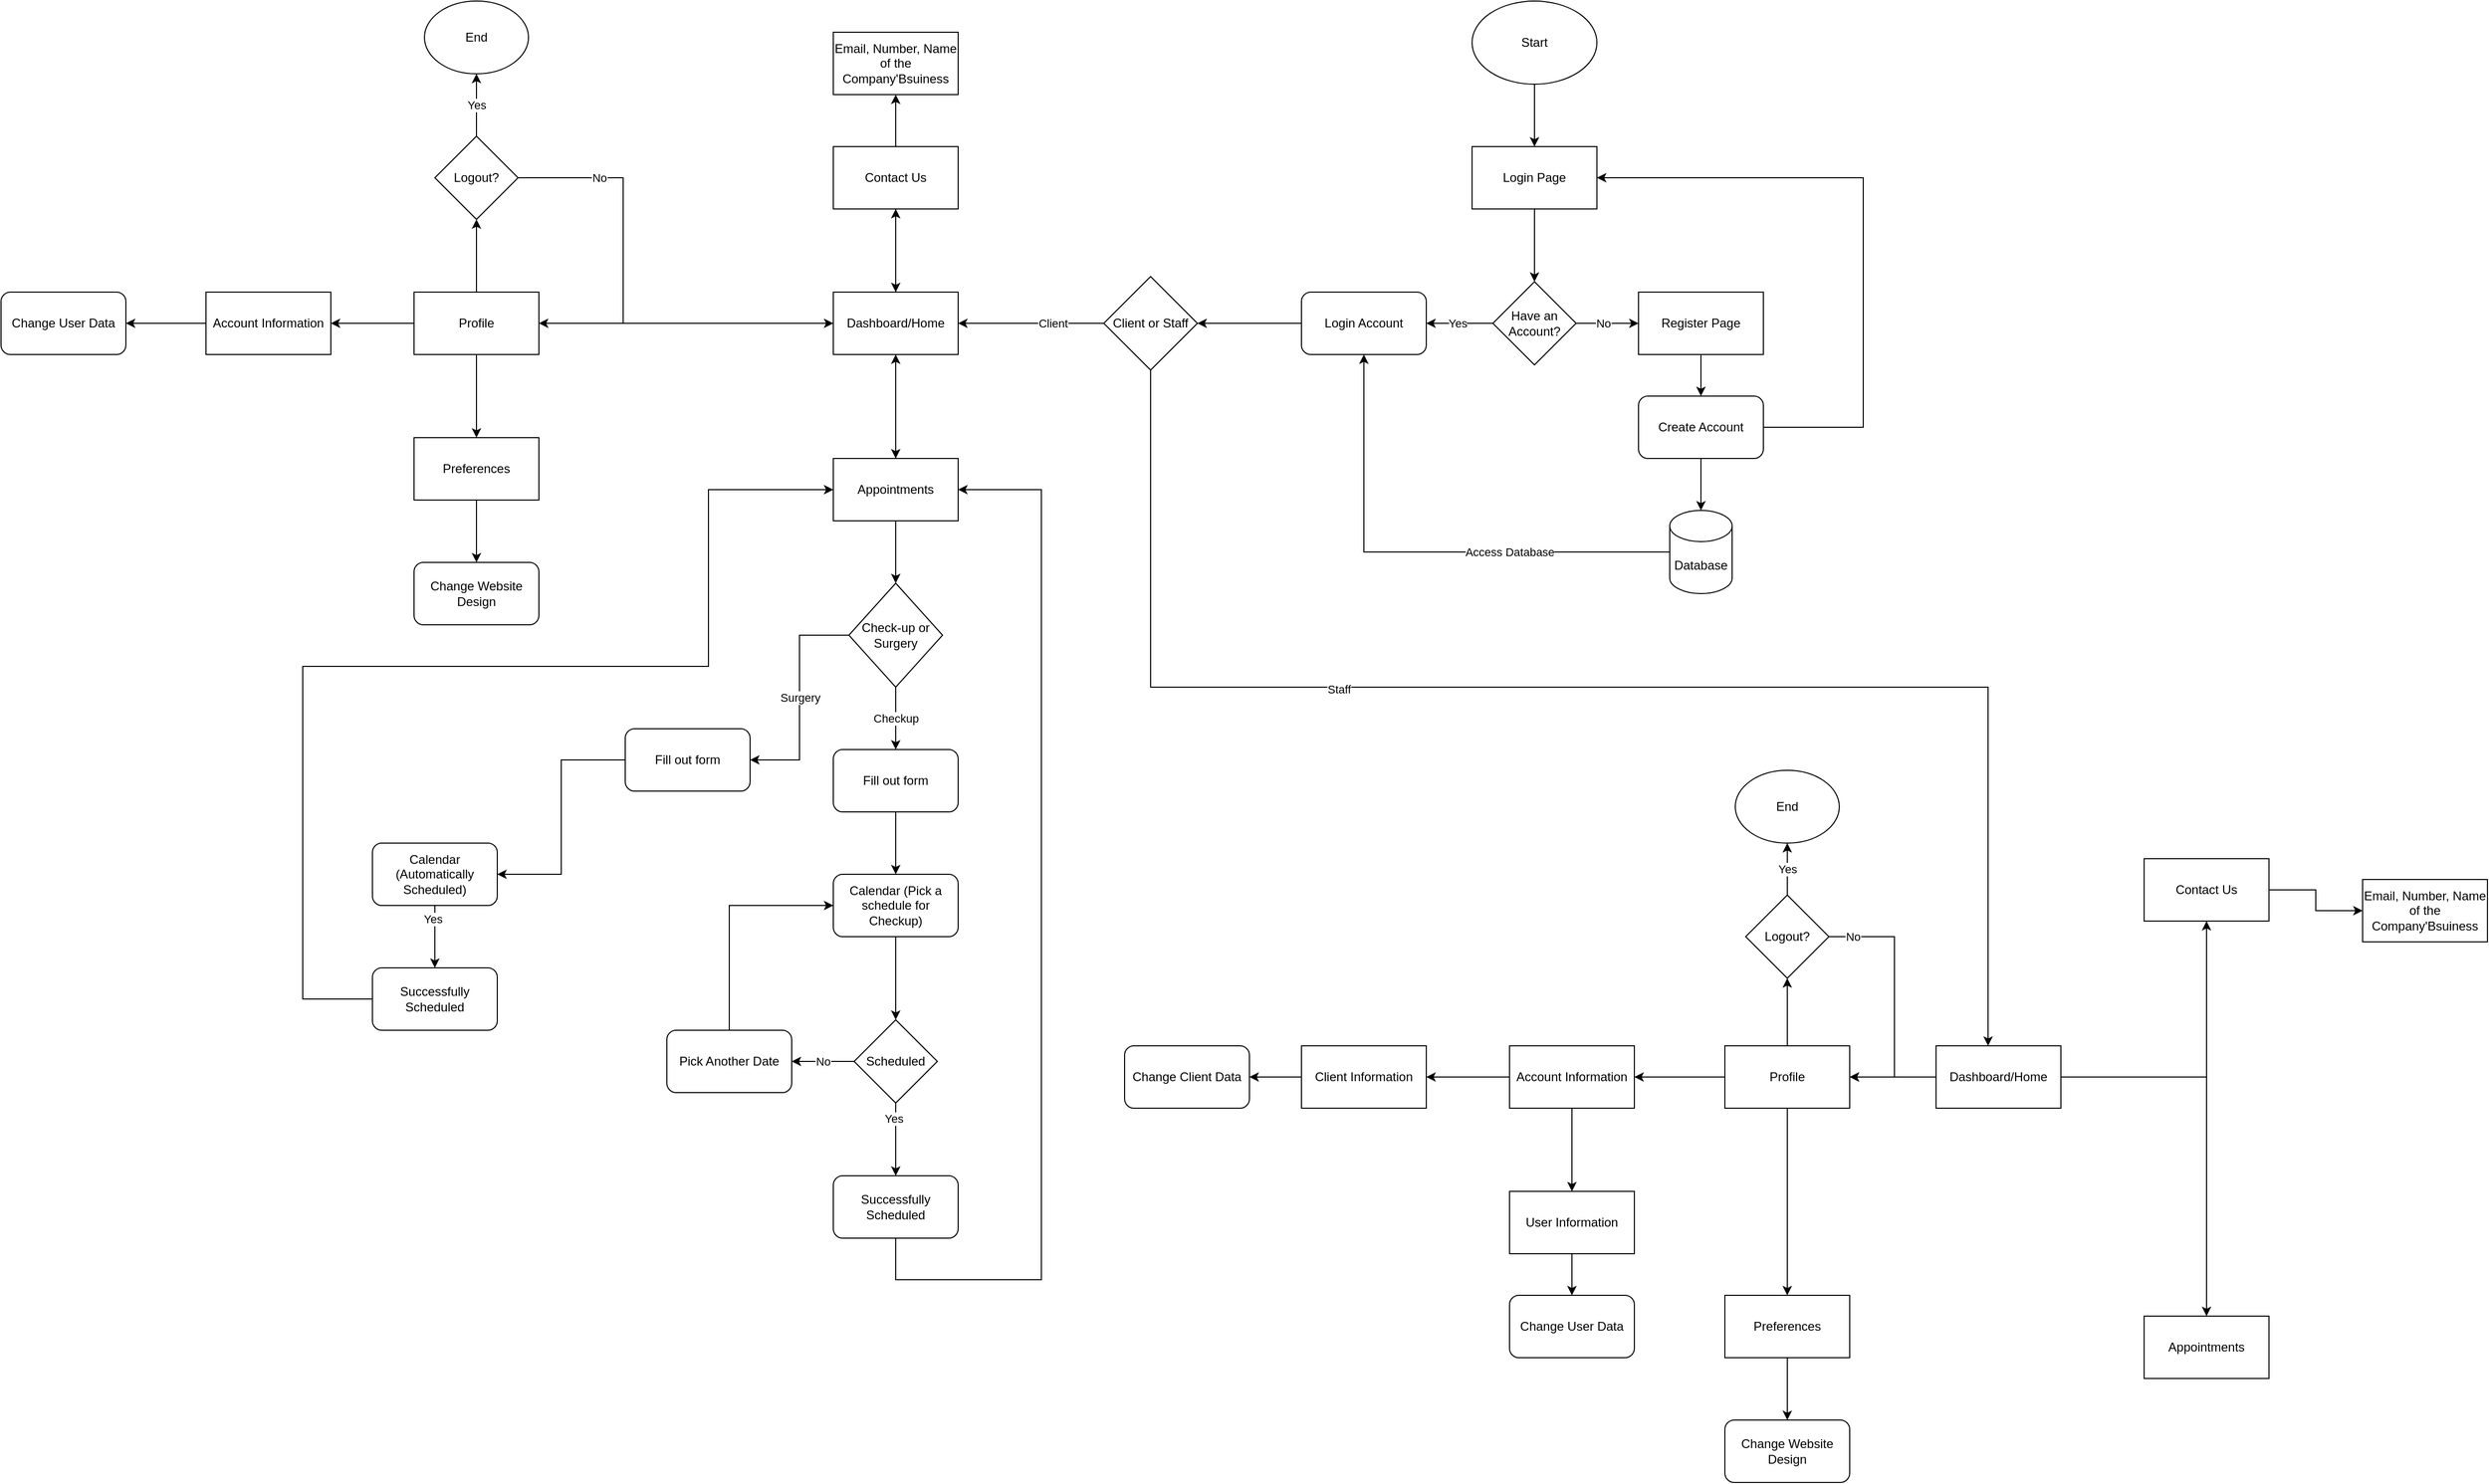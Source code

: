 <mxfile version="25.0.3">
  <diagram id="C5RBs43oDa-KdzZeNtuy" name="Page-1">
    <mxGraphModel dx="5219" dy="1888" grid="1" gridSize="10" guides="1" tooltips="1" connect="1" arrows="1" fold="1" page="1" pageScale="1" pageWidth="827" pageHeight="1169" math="0" shadow="0">
      <root>
        <mxCell id="WIyWlLk6GJQsqaUBKTNV-0" />
        <mxCell id="WIyWlLk6GJQsqaUBKTNV-1" parent="WIyWlLk6GJQsqaUBKTNV-0" />
        <mxCell id="vCW_MwngGzxrIVZmUVN0-2" value="" style="edgeStyle=orthogonalEdgeStyle;rounded=0;orthogonalLoop=1;jettySize=auto;html=1;" edge="1" parent="WIyWlLk6GJQsqaUBKTNV-1" source="vCW_MwngGzxrIVZmUVN0-0" target="vCW_MwngGzxrIVZmUVN0-1">
          <mxGeometry relative="1" as="geometry" />
        </mxCell>
        <mxCell id="vCW_MwngGzxrIVZmUVN0-0" value="Start" style="ellipse;whiteSpace=wrap;html=1;" vertex="1" parent="WIyWlLk6GJQsqaUBKTNV-1">
          <mxGeometry x="354" y="30" width="120" height="80" as="geometry" />
        </mxCell>
        <mxCell id="vCW_MwngGzxrIVZmUVN0-4" value="" style="edgeStyle=orthogonalEdgeStyle;rounded=0;orthogonalLoop=1;jettySize=auto;html=1;" edge="1" parent="WIyWlLk6GJQsqaUBKTNV-1" source="vCW_MwngGzxrIVZmUVN0-1" target="vCW_MwngGzxrIVZmUVN0-3">
          <mxGeometry relative="1" as="geometry" />
        </mxCell>
        <mxCell id="vCW_MwngGzxrIVZmUVN0-1" value="Login Page" style="rounded=0;whiteSpace=wrap;html=1;" vertex="1" parent="WIyWlLk6GJQsqaUBKTNV-1">
          <mxGeometry x="354" y="170" width="120" height="60" as="geometry" />
        </mxCell>
        <mxCell id="vCW_MwngGzxrIVZmUVN0-6" value="Yes" style="edgeStyle=orthogonalEdgeStyle;rounded=0;orthogonalLoop=1;jettySize=auto;html=1;entryX=1;entryY=0.5;entryDx=0;entryDy=0;" edge="1" parent="WIyWlLk6GJQsqaUBKTNV-1" source="vCW_MwngGzxrIVZmUVN0-3" target="vCW_MwngGzxrIVZmUVN0-7">
          <mxGeometry x="0.062" relative="1" as="geometry">
            <mxPoint x="314" y="340" as="targetPoint" />
            <mxPoint as="offset" />
          </mxGeometry>
        </mxCell>
        <mxCell id="vCW_MwngGzxrIVZmUVN0-9" value="No" style="edgeStyle=orthogonalEdgeStyle;rounded=0;orthogonalLoop=1;jettySize=auto;html=1;" edge="1" parent="WIyWlLk6GJQsqaUBKTNV-1" source="vCW_MwngGzxrIVZmUVN0-3" target="vCW_MwngGzxrIVZmUVN0-8">
          <mxGeometry x="-0.133" relative="1" as="geometry">
            <mxPoint as="offset" />
          </mxGeometry>
        </mxCell>
        <mxCell id="vCW_MwngGzxrIVZmUVN0-3" value="Have an Account?" style="rhombus;whiteSpace=wrap;html=1;" vertex="1" parent="WIyWlLk6GJQsqaUBKTNV-1">
          <mxGeometry x="374" y="300" width="80" height="80" as="geometry" />
        </mxCell>
        <mxCell id="vCW_MwngGzxrIVZmUVN0-51" value="" style="edgeStyle=orthogonalEdgeStyle;rounded=0;orthogonalLoop=1;jettySize=auto;html=1;" edge="1" parent="WIyWlLk6GJQsqaUBKTNV-1" source="vCW_MwngGzxrIVZmUVN0-7">
          <mxGeometry relative="1" as="geometry">
            <mxPoint x="90" y="340" as="targetPoint" />
          </mxGeometry>
        </mxCell>
        <mxCell id="vCW_MwngGzxrIVZmUVN0-7" value="Login Account" style="rounded=1;whiteSpace=wrap;html=1;" vertex="1" parent="WIyWlLk6GJQsqaUBKTNV-1">
          <mxGeometry x="190" y="310" width="120" height="60" as="geometry" />
        </mxCell>
        <mxCell id="vCW_MwngGzxrIVZmUVN0-11" value="" style="edgeStyle=orthogonalEdgeStyle;rounded=0;orthogonalLoop=1;jettySize=auto;html=1;" edge="1" parent="WIyWlLk6GJQsqaUBKTNV-1" source="vCW_MwngGzxrIVZmUVN0-8" target="vCW_MwngGzxrIVZmUVN0-10">
          <mxGeometry relative="1" as="geometry" />
        </mxCell>
        <mxCell id="vCW_MwngGzxrIVZmUVN0-8" value="Register Page" style="whiteSpace=wrap;html=1;" vertex="1" parent="WIyWlLk6GJQsqaUBKTNV-1">
          <mxGeometry x="514" y="310" width="120" height="60" as="geometry" />
        </mxCell>
        <mxCell id="vCW_MwngGzxrIVZmUVN0-13" value="" style="edgeStyle=orthogonalEdgeStyle;rounded=0;orthogonalLoop=1;jettySize=auto;html=1;" edge="1" parent="WIyWlLk6GJQsqaUBKTNV-1" source="vCW_MwngGzxrIVZmUVN0-10" target="vCW_MwngGzxrIVZmUVN0-12">
          <mxGeometry relative="1" as="geometry" />
        </mxCell>
        <mxCell id="vCW_MwngGzxrIVZmUVN0-16" style="edgeStyle=orthogonalEdgeStyle;rounded=0;orthogonalLoop=1;jettySize=auto;html=1;entryX=1;entryY=0.5;entryDx=0;entryDy=0;" edge="1" parent="WIyWlLk6GJQsqaUBKTNV-1" source="vCW_MwngGzxrIVZmUVN0-10" target="vCW_MwngGzxrIVZmUVN0-1">
          <mxGeometry relative="1" as="geometry">
            <Array as="points">
              <mxPoint x="730" y="440" />
              <mxPoint x="730" y="200" />
            </Array>
          </mxGeometry>
        </mxCell>
        <mxCell id="vCW_MwngGzxrIVZmUVN0-10" value="Create Account" style="rounded=1;whiteSpace=wrap;html=1;" vertex="1" parent="WIyWlLk6GJQsqaUBKTNV-1">
          <mxGeometry x="514" y="410" width="120" height="60" as="geometry" />
        </mxCell>
        <mxCell id="vCW_MwngGzxrIVZmUVN0-18" value="Access Database" style="edgeStyle=orthogonalEdgeStyle;rounded=0;orthogonalLoop=1;jettySize=auto;html=1;entryX=0.5;entryY=1;entryDx=0;entryDy=0;" edge="1" parent="WIyWlLk6GJQsqaUBKTNV-1" source="vCW_MwngGzxrIVZmUVN0-12" target="vCW_MwngGzxrIVZmUVN0-7">
          <mxGeometry x="-0.364" relative="1" as="geometry">
            <mxPoint as="offset" />
          </mxGeometry>
        </mxCell>
        <mxCell id="vCW_MwngGzxrIVZmUVN0-12" value="Database" style="shape=cylinder3;whiteSpace=wrap;html=1;boundedLbl=1;backgroundOutline=1;size=15;" vertex="1" parent="WIyWlLk6GJQsqaUBKTNV-1">
          <mxGeometry x="544" y="520" width="60" height="80" as="geometry" />
        </mxCell>
        <mxCell id="vCW_MwngGzxrIVZmUVN0-26" value="" style="edgeStyle=orthogonalEdgeStyle;rounded=0;orthogonalLoop=1;jettySize=auto;html=1;" edge="1" parent="WIyWlLk6GJQsqaUBKTNV-1" source="vCW_MwngGzxrIVZmUVN0-22" target="vCW_MwngGzxrIVZmUVN0-25">
          <mxGeometry relative="1" as="geometry" />
        </mxCell>
        <mxCell id="vCW_MwngGzxrIVZmUVN0-28" value="" style="edgeStyle=orthogonalEdgeStyle;rounded=0;orthogonalLoop=1;jettySize=auto;html=1;" edge="1" parent="WIyWlLk6GJQsqaUBKTNV-1" source="vCW_MwngGzxrIVZmUVN0-22" target="vCW_MwngGzxrIVZmUVN0-27">
          <mxGeometry relative="1" as="geometry" />
        </mxCell>
        <mxCell id="vCW_MwngGzxrIVZmUVN0-30" value="" style="edgeStyle=orthogonalEdgeStyle;rounded=0;orthogonalLoop=1;jettySize=auto;html=1;" edge="1" parent="WIyWlLk6GJQsqaUBKTNV-1" source="vCW_MwngGzxrIVZmUVN0-22" target="vCW_MwngGzxrIVZmUVN0-29">
          <mxGeometry relative="1" as="geometry">
            <Array as="points">
              <mxPoint x="-200" y="310" />
              <mxPoint x="-200" y="310" />
            </Array>
          </mxGeometry>
        </mxCell>
        <mxCell id="vCW_MwngGzxrIVZmUVN0-22" value="Dashboard/Home" style="rounded=0;whiteSpace=wrap;html=1;" vertex="1" parent="WIyWlLk6GJQsqaUBKTNV-1">
          <mxGeometry x="-260" y="310" width="120" height="60" as="geometry" />
        </mxCell>
        <mxCell id="vCW_MwngGzxrIVZmUVN0-34" value="" style="edgeStyle=orthogonalEdgeStyle;rounded=0;orthogonalLoop=1;jettySize=auto;html=1;" edge="1" parent="WIyWlLk6GJQsqaUBKTNV-1" source="vCW_MwngGzxrIVZmUVN0-25" target="vCW_MwngGzxrIVZmUVN0-33">
          <mxGeometry relative="1" as="geometry" />
        </mxCell>
        <mxCell id="vCW_MwngGzxrIVZmUVN0-41" value="" style="edgeStyle=orthogonalEdgeStyle;rounded=0;orthogonalLoop=1;jettySize=auto;html=1;" edge="1" parent="WIyWlLk6GJQsqaUBKTNV-1" source="vCW_MwngGzxrIVZmUVN0-25" target="vCW_MwngGzxrIVZmUVN0-40">
          <mxGeometry relative="1" as="geometry" />
        </mxCell>
        <mxCell id="vCW_MwngGzxrIVZmUVN0-43" value="" style="edgeStyle=orthogonalEdgeStyle;rounded=0;orthogonalLoop=1;jettySize=auto;html=1;" edge="1" parent="WIyWlLk6GJQsqaUBKTNV-1" source="vCW_MwngGzxrIVZmUVN0-25" target="vCW_MwngGzxrIVZmUVN0-42">
          <mxGeometry relative="1" as="geometry" />
        </mxCell>
        <mxCell id="vCW_MwngGzxrIVZmUVN0-25" value="Profile" style="rounded=0;whiteSpace=wrap;html=1;" vertex="1" parent="WIyWlLk6GJQsqaUBKTNV-1">
          <mxGeometry x="-663" y="310" width="120" height="60" as="geometry" />
        </mxCell>
        <mxCell id="vCW_MwngGzxrIVZmUVN0-96" value="" style="edgeStyle=orthogonalEdgeStyle;rounded=0;orthogonalLoop=1;jettySize=auto;html=1;" edge="1" parent="WIyWlLk6GJQsqaUBKTNV-1" source="vCW_MwngGzxrIVZmUVN0-27" target="vCW_MwngGzxrIVZmUVN0-113">
          <mxGeometry relative="1" as="geometry">
            <mxPoint x="-200" y="600" as="targetPoint" />
          </mxGeometry>
        </mxCell>
        <mxCell id="vCW_MwngGzxrIVZmUVN0-110" style="edgeStyle=orthogonalEdgeStyle;rounded=0;orthogonalLoop=1;jettySize=auto;html=1;entryX=0.5;entryY=1;entryDx=0;entryDy=0;" edge="1" parent="WIyWlLk6GJQsqaUBKTNV-1" source="vCW_MwngGzxrIVZmUVN0-27" target="vCW_MwngGzxrIVZmUVN0-22">
          <mxGeometry relative="1" as="geometry" />
        </mxCell>
        <mxCell id="vCW_MwngGzxrIVZmUVN0-27" value="Appointments" style="rounded=0;whiteSpace=wrap;html=1;" vertex="1" parent="WIyWlLk6GJQsqaUBKTNV-1">
          <mxGeometry x="-260" y="470" width="120" height="60" as="geometry" />
        </mxCell>
        <mxCell id="vCW_MwngGzxrIVZmUVN0-49" value="" style="edgeStyle=orthogonalEdgeStyle;rounded=0;orthogonalLoop=1;jettySize=auto;html=1;" edge="1" parent="WIyWlLk6GJQsqaUBKTNV-1" source="vCW_MwngGzxrIVZmUVN0-29" target="vCW_MwngGzxrIVZmUVN0-48">
          <mxGeometry relative="1" as="geometry" />
        </mxCell>
        <mxCell id="vCW_MwngGzxrIVZmUVN0-111" style="edgeStyle=orthogonalEdgeStyle;rounded=0;orthogonalLoop=1;jettySize=auto;html=1;" edge="1" parent="WIyWlLk6GJQsqaUBKTNV-1" source="vCW_MwngGzxrIVZmUVN0-29">
          <mxGeometry relative="1" as="geometry">
            <mxPoint x="-200.0" y="310" as="targetPoint" />
          </mxGeometry>
        </mxCell>
        <mxCell id="vCW_MwngGzxrIVZmUVN0-29" value="Contact Us" style="rounded=0;whiteSpace=wrap;html=1;" vertex="1" parent="WIyWlLk6GJQsqaUBKTNV-1">
          <mxGeometry x="-260" y="170" width="120" height="60" as="geometry" />
        </mxCell>
        <mxCell id="vCW_MwngGzxrIVZmUVN0-36" value="Yes" style="edgeStyle=orthogonalEdgeStyle;rounded=0;orthogonalLoop=1;jettySize=auto;html=1;" edge="1" parent="WIyWlLk6GJQsqaUBKTNV-1" source="vCW_MwngGzxrIVZmUVN0-33" target="vCW_MwngGzxrIVZmUVN0-35">
          <mxGeometry relative="1" as="geometry" />
        </mxCell>
        <mxCell id="vCW_MwngGzxrIVZmUVN0-37" style="edgeStyle=orthogonalEdgeStyle;rounded=0;orthogonalLoop=1;jettySize=auto;html=1;" edge="1" parent="WIyWlLk6GJQsqaUBKTNV-1" source="vCW_MwngGzxrIVZmUVN0-33">
          <mxGeometry relative="1" as="geometry">
            <mxPoint x="-260" y="340" as="targetPoint" />
            <Array as="points">
              <mxPoint x="-462" y="200" />
            </Array>
          </mxGeometry>
        </mxCell>
        <mxCell id="vCW_MwngGzxrIVZmUVN0-38" value="No" style="edgeLabel;html=1;align=center;verticalAlign=middle;resizable=0;points=[];" vertex="1" connectable="0" parent="vCW_MwngGzxrIVZmUVN0-37">
          <mxGeometry x="-0.651" y="-1" relative="1" as="geometry">
            <mxPoint y="-1" as="offset" />
          </mxGeometry>
        </mxCell>
        <mxCell id="vCW_MwngGzxrIVZmUVN0-33" value="Logout?" style="rhombus;whiteSpace=wrap;html=1;rounded=0;" vertex="1" parent="WIyWlLk6GJQsqaUBKTNV-1">
          <mxGeometry x="-643" y="160" width="80" height="80" as="geometry" />
        </mxCell>
        <mxCell id="vCW_MwngGzxrIVZmUVN0-35" value="End" style="ellipse;whiteSpace=wrap;html=1;" vertex="1" parent="WIyWlLk6GJQsqaUBKTNV-1">
          <mxGeometry x="-653" y="30" width="100" height="70" as="geometry" />
        </mxCell>
        <mxCell id="vCW_MwngGzxrIVZmUVN0-45" value="" style="edgeStyle=orthogonalEdgeStyle;rounded=0;orthogonalLoop=1;jettySize=auto;html=1;" edge="1" parent="WIyWlLk6GJQsqaUBKTNV-1" source="vCW_MwngGzxrIVZmUVN0-40">
          <mxGeometry relative="1" as="geometry">
            <mxPoint x="-940" y="340" as="targetPoint" />
          </mxGeometry>
        </mxCell>
        <mxCell id="vCW_MwngGzxrIVZmUVN0-40" value="Account Information" style="rounded=0;whiteSpace=wrap;html=1;" vertex="1" parent="WIyWlLk6GJQsqaUBKTNV-1">
          <mxGeometry x="-863" y="310" width="120" height="60" as="geometry" />
        </mxCell>
        <mxCell id="vCW_MwngGzxrIVZmUVN0-47" value="" style="edgeStyle=orthogonalEdgeStyle;rounded=0;orthogonalLoop=1;jettySize=auto;html=1;" edge="1" parent="WIyWlLk6GJQsqaUBKTNV-1" source="vCW_MwngGzxrIVZmUVN0-42" target="vCW_MwngGzxrIVZmUVN0-46">
          <mxGeometry relative="1" as="geometry" />
        </mxCell>
        <mxCell id="vCW_MwngGzxrIVZmUVN0-42" value="Preferences" style="rounded=0;whiteSpace=wrap;html=1;" vertex="1" parent="WIyWlLk6GJQsqaUBKTNV-1">
          <mxGeometry x="-663" y="450" width="120" height="60" as="geometry" />
        </mxCell>
        <mxCell id="vCW_MwngGzxrIVZmUVN0-44" value="Change User Data" style="rounded=1;whiteSpace=wrap;html=1;" vertex="1" parent="WIyWlLk6GJQsqaUBKTNV-1">
          <mxGeometry x="-1060" y="310" width="120" height="60" as="geometry" />
        </mxCell>
        <mxCell id="vCW_MwngGzxrIVZmUVN0-46" value="Change Website Design" style="rounded=1;whiteSpace=wrap;html=1;" vertex="1" parent="WIyWlLk6GJQsqaUBKTNV-1">
          <mxGeometry x="-663" y="570" width="120" height="60" as="geometry" />
        </mxCell>
        <mxCell id="vCW_MwngGzxrIVZmUVN0-48" value="Email, Number, Name of the Company&#39;Bsuiness" style="rounded=0;whiteSpace=wrap;html=1;" vertex="1" parent="WIyWlLk6GJQsqaUBKTNV-1">
          <mxGeometry x="-260" y="60" width="120" height="60" as="geometry" />
        </mxCell>
        <mxCell id="vCW_MwngGzxrIVZmUVN0-53" style="edgeStyle=orthogonalEdgeStyle;rounded=0;orthogonalLoop=1;jettySize=auto;html=1;entryX=1;entryY=0.5;entryDx=0;entryDy=0;" edge="1" parent="WIyWlLk6GJQsqaUBKTNV-1" source="vCW_MwngGzxrIVZmUVN0-52" target="vCW_MwngGzxrIVZmUVN0-22">
          <mxGeometry relative="1" as="geometry" />
        </mxCell>
        <mxCell id="vCW_MwngGzxrIVZmUVN0-54" value="Client" style="edgeLabel;html=1;align=center;verticalAlign=middle;resizable=0;points=[];" vertex="1" connectable="0" parent="vCW_MwngGzxrIVZmUVN0-53">
          <mxGeometry x="-0.52" y="1" relative="1" as="geometry">
            <mxPoint x="-16" y="-1" as="offset" />
          </mxGeometry>
        </mxCell>
        <mxCell id="vCW_MwngGzxrIVZmUVN0-79" style="edgeStyle=orthogonalEdgeStyle;rounded=0;orthogonalLoop=1;jettySize=auto;html=1;" edge="1" parent="WIyWlLk6GJQsqaUBKTNV-1" source="vCW_MwngGzxrIVZmUVN0-52" target="vCW_MwngGzxrIVZmUVN0-58">
          <mxGeometry relative="1" as="geometry">
            <Array as="points">
              <mxPoint x="45" y="690" />
              <mxPoint x="850" y="690" />
            </Array>
          </mxGeometry>
        </mxCell>
        <mxCell id="vCW_MwngGzxrIVZmUVN0-80" value="Staff" style="edgeLabel;html=1;align=center;verticalAlign=middle;resizable=0;points=[];" vertex="1" connectable="0" parent="vCW_MwngGzxrIVZmUVN0-79">
          <mxGeometry x="-0.332" y="-2" relative="1" as="geometry">
            <mxPoint as="offset" />
          </mxGeometry>
        </mxCell>
        <mxCell id="vCW_MwngGzxrIVZmUVN0-52" value="Client or Staff" style="rhombus;whiteSpace=wrap;html=1;" vertex="1" parent="WIyWlLk6GJQsqaUBKTNV-1">
          <mxGeometry y="295" width="90" height="90" as="geometry" />
        </mxCell>
        <mxCell id="vCW_MwngGzxrIVZmUVN0-55" value="" style="edgeStyle=orthogonalEdgeStyle;rounded=0;orthogonalLoop=1;jettySize=auto;html=1;" edge="1" parent="WIyWlLk6GJQsqaUBKTNV-1" source="vCW_MwngGzxrIVZmUVN0-58" target="vCW_MwngGzxrIVZmUVN0-62">
          <mxGeometry relative="1" as="geometry" />
        </mxCell>
        <mxCell id="vCW_MwngGzxrIVZmUVN0-56" value="" style="edgeStyle=orthogonalEdgeStyle;rounded=0;orthogonalLoop=1;jettySize=auto;html=1;" edge="1" parent="WIyWlLk6GJQsqaUBKTNV-1" source="vCW_MwngGzxrIVZmUVN0-58" target="vCW_MwngGzxrIVZmUVN0-63">
          <mxGeometry relative="1" as="geometry" />
        </mxCell>
        <mxCell id="vCW_MwngGzxrIVZmUVN0-57" value="" style="edgeStyle=orthogonalEdgeStyle;rounded=0;orthogonalLoop=1;jettySize=auto;html=1;" edge="1" parent="WIyWlLk6GJQsqaUBKTNV-1" source="vCW_MwngGzxrIVZmUVN0-58" target="vCW_MwngGzxrIVZmUVN0-65">
          <mxGeometry relative="1" as="geometry" />
        </mxCell>
        <mxCell id="vCW_MwngGzxrIVZmUVN0-58" value="Dashboard/Home" style="rounded=0;whiteSpace=wrap;html=1;" vertex="1" parent="WIyWlLk6GJQsqaUBKTNV-1">
          <mxGeometry x="800" y="1035" width="120" height="60" as="geometry" />
        </mxCell>
        <mxCell id="vCW_MwngGzxrIVZmUVN0-59" value="" style="edgeStyle=orthogonalEdgeStyle;rounded=0;orthogonalLoop=1;jettySize=auto;html=1;" edge="1" parent="WIyWlLk6GJQsqaUBKTNV-1" source="vCW_MwngGzxrIVZmUVN0-62" target="vCW_MwngGzxrIVZmUVN0-69">
          <mxGeometry relative="1" as="geometry" />
        </mxCell>
        <mxCell id="vCW_MwngGzxrIVZmUVN0-60" value="" style="edgeStyle=orthogonalEdgeStyle;rounded=0;orthogonalLoop=1;jettySize=auto;html=1;" edge="1" parent="WIyWlLk6GJQsqaUBKTNV-1" source="vCW_MwngGzxrIVZmUVN0-62" target="vCW_MwngGzxrIVZmUVN0-72">
          <mxGeometry relative="1" as="geometry" />
        </mxCell>
        <mxCell id="vCW_MwngGzxrIVZmUVN0-61" value="" style="edgeStyle=orthogonalEdgeStyle;rounded=0;orthogonalLoop=1;jettySize=auto;html=1;" edge="1" parent="WIyWlLk6GJQsqaUBKTNV-1" source="vCW_MwngGzxrIVZmUVN0-62" target="vCW_MwngGzxrIVZmUVN0-74">
          <mxGeometry relative="1" as="geometry" />
        </mxCell>
        <mxCell id="vCW_MwngGzxrIVZmUVN0-62" value="Profile" style="rounded=0;whiteSpace=wrap;html=1;" vertex="1" parent="WIyWlLk6GJQsqaUBKTNV-1">
          <mxGeometry x="597" y="1035" width="120" height="60" as="geometry" />
        </mxCell>
        <mxCell id="vCW_MwngGzxrIVZmUVN0-63" value="Appointments" style="rounded=0;whiteSpace=wrap;html=1;" vertex="1" parent="WIyWlLk6GJQsqaUBKTNV-1">
          <mxGeometry x="1000" y="1295" width="120" height="60" as="geometry" />
        </mxCell>
        <mxCell id="vCW_MwngGzxrIVZmUVN0-64" value="" style="edgeStyle=orthogonalEdgeStyle;rounded=0;orthogonalLoop=1;jettySize=auto;html=1;" edge="1" parent="WIyWlLk6GJQsqaUBKTNV-1" source="vCW_MwngGzxrIVZmUVN0-65" target="vCW_MwngGzxrIVZmUVN0-77">
          <mxGeometry relative="1" as="geometry" />
        </mxCell>
        <mxCell id="vCW_MwngGzxrIVZmUVN0-65" value="Contact Us" style="rounded=0;whiteSpace=wrap;html=1;" vertex="1" parent="WIyWlLk6GJQsqaUBKTNV-1">
          <mxGeometry x="1000" y="855" width="120" height="60" as="geometry" />
        </mxCell>
        <mxCell id="vCW_MwngGzxrIVZmUVN0-66" value="Yes" style="edgeStyle=orthogonalEdgeStyle;rounded=0;orthogonalLoop=1;jettySize=auto;html=1;" edge="1" parent="WIyWlLk6GJQsqaUBKTNV-1" source="vCW_MwngGzxrIVZmUVN0-69" target="vCW_MwngGzxrIVZmUVN0-70">
          <mxGeometry relative="1" as="geometry" />
        </mxCell>
        <mxCell id="vCW_MwngGzxrIVZmUVN0-67" style="edgeStyle=orthogonalEdgeStyle;rounded=0;orthogonalLoop=1;jettySize=auto;html=1;entryX=1;entryY=0.5;entryDx=0;entryDy=0;" edge="1" parent="WIyWlLk6GJQsqaUBKTNV-1" source="vCW_MwngGzxrIVZmUVN0-69" target="vCW_MwngGzxrIVZmUVN0-62">
          <mxGeometry relative="1" as="geometry">
            <mxPoint x="750" y="1175" as="targetPoint" />
            <Array as="points">
              <mxPoint x="760" y="930" />
              <mxPoint x="760" y="1065" />
            </Array>
          </mxGeometry>
        </mxCell>
        <mxCell id="vCW_MwngGzxrIVZmUVN0-68" value="No" style="edgeLabel;html=1;align=center;verticalAlign=middle;resizable=0;points=[];" vertex="1" connectable="0" parent="vCW_MwngGzxrIVZmUVN0-67">
          <mxGeometry x="-0.651" y="-1" relative="1" as="geometry">
            <mxPoint x="-19" y="-1" as="offset" />
          </mxGeometry>
        </mxCell>
        <mxCell id="vCW_MwngGzxrIVZmUVN0-69" value="Logout?" style="rhombus;whiteSpace=wrap;html=1;rounded=0;" vertex="1" parent="WIyWlLk6GJQsqaUBKTNV-1">
          <mxGeometry x="617" y="890" width="80" height="80" as="geometry" />
        </mxCell>
        <mxCell id="vCW_MwngGzxrIVZmUVN0-70" value="End" style="ellipse;whiteSpace=wrap;html=1;" vertex="1" parent="WIyWlLk6GJQsqaUBKTNV-1">
          <mxGeometry x="607" y="770" width="100" height="70" as="geometry" />
        </mxCell>
        <mxCell id="vCW_MwngGzxrIVZmUVN0-84" value="" style="edgeStyle=orthogonalEdgeStyle;rounded=0;orthogonalLoop=1;jettySize=auto;html=1;" edge="1" parent="WIyWlLk6GJQsqaUBKTNV-1" source="vCW_MwngGzxrIVZmUVN0-72" target="vCW_MwngGzxrIVZmUVN0-83">
          <mxGeometry relative="1" as="geometry" />
        </mxCell>
        <mxCell id="vCW_MwngGzxrIVZmUVN0-86" value="" style="edgeStyle=orthogonalEdgeStyle;rounded=0;orthogonalLoop=1;jettySize=auto;html=1;" edge="1" parent="WIyWlLk6GJQsqaUBKTNV-1" source="vCW_MwngGzxrIVZmUVN0-72" target="vCW_MwngGzxrIVZmUVN0-85">
          <mxGeometry relative="1" as="geometry" />
        </mxCell>
        <mxCell id="vCW_MwngGzxrIVZmUVN0-72" value="Account Information" style="rounded=0;whiteSpace=wrap;html=1;" vertex="1" parent="WIyWlLk6GJQsqaUBKTNV-1">
          <mxGeometry x="390" y="1035" width="120" height="60" as="geometry" />
        </mxCell>
        <mxCell id="vCW_MwngGzxrIVZmUVN0-73" value="" style="edgeStyle=orthogonalEdgeStyle;rounded=0;orthogonalLoop=1;jettySize=auto;html=1;" edge="1" parent="WIyWlLk6GJQsqaUBKTNV-1" source="vCW_MwngGzxrIVZmUVN0-74" target="vCW_MwngGzxrIVZmUVN0-76">
          <mxGeometry relative="1" as="geometry" />
        </mxCell>
        <mxCell id="vCW_MwngGzxrIVZmUVN0-74" value="Preferences" style="rounded=0;whiteSpace=wrap;html=1;" vertex="1" parent="WIyWlLk6GJQsqaUBKTNV-1">
          <mxGeometry x="597" y="1275" width="120" height="60" as="geometry" />
        </mxCell>
        <mxCell id="vCW_MwngGzxrIVZmUVN0-76" value="Change Website Design" style="rounded=1;whiteSpace=wrap;html=1;" vertex="1" parent="WIyWlLk6GJQsqaUBKTNV-1">
          <mxGeometry x="597" y="1395" width="120" height="60" as="geometry" />
        </mxCell>
        <mxCell id="vCW_MwngGzxrIVZmUVN0-77" value="Email, Number, Name of the Company&#39;Bsuiness" style="rounded=0;whiteSpace=wrap;html=1;" vertex="1" parent="WIyWlLk6GJQsqaUBKTNV-1">
          <mxGeometry x="1210" y="875" width="120" height="60" as="geometry" />
        </mxCell>
        <mxCell id="vCW_MwngGzxrIVZmUVN0-88" value="" style="edgeStyle=orthogonalEdgeStyle;rounded=0;orthogonalLoop=1;jettySize=auto;html=1;" edge="1" parent="WIyWlLk6GJQsqaUBKTNV-1" source="vCW_MwngGzxrIVZmUVN0-83" target="vCW_MwngGzxrIVZmUVN0-87">
          <mxGeometry relative="1" as="geometry" />
        </mxCell>
        <mxCell id="vCW_MwngGzxrIVZmUVN0-83" value="Client Information" style="whiteSpace=wrap;html=1;rounded=0;" vertex="1" parent="WIyWlLk6GJQsqaUBKTNV-1">
          <mxGeometry x="190" y="1035" width="120" height="60" as="geometry" />
        </mxCell>
        <mxCell id="vCW_MwngGzxrIVZmUVN0-90" value="" style="edgeStyle=orthogonalEdgeStyle;rounded=0;orthogonalLoop=1;jettySize=auto;html=1;" edge="1" parent="WIyWlLk6GJQsqaUBKTNV-1" source="vCW_MwngGzxrIVZmUVN0-85" target="vCW_MwngGzxrIVZmUVN0-89">
          <mxGeometry relative="1" as="geometry" />
        </mxCell>
        <mxCell id="vCW_MwngGzxrIVZmUVN0-85" value="User Information" style="whiteSpace=wrap;html=1;rounded=0;" vertex="1" parent="WIyWlLk6GJQsqaUBKTNV-1">
          <mxGeometry x="390" y="1175" width="120" height="60" as="geometry" />
        </mxCell>
        <mxCell id="vCW_MwngGzxrIVZmUVN0-87" value="Change Client Data" style="rounded=1;whiteSpace=wrap;html=1;" vertex="1" parent="WIyWlLk6GJQsqaUBKTNV-1">
          <mxGeometry x="20" y="1035" width="120" height="60" as="geometry" />
        </mxCell>
        <mxCell id="vCW_MwngGzxrIVZmUVN0-89" value="Change User Data" style="rounded=1;whiteSpace=wrap;html=1;" vertex="1" parent="WIyWlLk6GJQsqaUBKTNV-1">
          <mxGeometry x="390" y="1275" width="120" height="60" as="geometry" />
        </mxCell>
        <mxCell id="vCW_MwngGzxrIVZmUVN0-98" value="" style="edgeStyle=orthogonalEdgeStyle;rounded=0;orthogonalLoop=1;jettySize=auto;html=1;" edge="1" parent="WIyWlLk6GJQsqaUBKTNV-1" source="vCW_MwngGzxrIVZmUVN0-95" target="vCW_MwngGzxrIVZmUVN0-97">
          <mxGeometry relative="1" as="geometry" />
        </mxCell>
        <mxCell id="vCW_MwngGzxrIVZmUVN0-95" value="Fill out form" style="rounded=1;whiteSpace=wrap;html=1;" vertex="1" parent="WIyWlLk6GJQsqaUBKTNV-1">
          <mxGeometry x="-260" y="750" width="120" height="60" as="geometry" />
        </mxCell>
        <mxCell id="vCW_MwngGzxrIVZmUVN0-100" value="" style="edgeStyle=orthogonalEdgeStyle;rounded=0;orthogonalLoop=1;jettySize=auto;html=1;" edge="1" parent="WIyWlLk6GJQsqaUBKTNV-1" source="vCW_MwngGzxrIVZmUVN0-97">
          <mxGeometry relative="1" as="geometry">
            <mxPoint x="-200.0" y="1010" as="targetPoint" />
          </mxGeometry>
        </mxCell>
        <mxCell id="vCW_MwngGzxrIVZmUVN0-97" value="Calendar (Pick a schedule for Checkup)" style="rounded=1;whiteSpace=wrap;html=1;" vertex="1" parent="WIyWlLk6GJQsqaUBKTNV-1">
          <mxGeometry x="-260" y="870" width="120" height="60" as="geometry" />
        </mxCell>
        <mxCell id="vCW_MwngGzxrIVZmUVN0-103" value="" style="edgeStyle=orthogonalEdgeStyle;rounded=0;orthogonalLoop=1;jettySize=auto;html=1;" edge="1" parent="WIyWlLk6GJQsqaUBKTNV-1" source="vCW_MwngGzxrIVZmUVN0-101" target="vCW_MwngGzxrIVZmUVN0-102">
          <mxGeometry relative="1" as="geometry" />
        </mxCell>
        <mxCell id="vCW_MwngGzxrIVZmUVN0-104" value="Yes" style="edgeLabel;html=1;align=center;verticalAlign=middle;resizable=0;points=[];" vertex="1" connectable="0" parent="vCW_MwngGzxrIVZmUVN0-103">
          <mxGeometry x="-0.579" y="-2" relative="1" as="geometry">
            <mxPoint as="offset" />
          </mxGeometry>
        </mxCell>
        <mxCell id="vCW_MwngGzxrIVZmUVN0-106" value="No" style="edgeStyle=orthogonalEdgeStyle;rounded=0;orthogonalLoop=1;jettySize=auto;html=1;" edge="1" parent="WIyWlLk6GJQsqaUBKTNV-1" source="vCW_MwngGzxrIVZmUVN0-101" target="vCW_MwngGzxrIVZmUVN0-105">
          <mxGeometry relative="1" as="geometry" />
        </mxCell>
        <mxCell id="vCW_MwngGzxrIVZmUVN0-101" value="Scheduled" style="rhombus;whiteSpace=wrap;html=1;" vertex="1" parent="WIyWlLk6GJQsqaUBKTNV-1">
          <mxGeometry x="-240" y="1010" width="80" height="80" as="geometry" />
        </mxCell>
        <mxCell id="vCW_MwngGzxrIVZmUVN0-112" style="edgeStyle=orthogonalEdgeStyle;rounded=0;orthogonalLoop=1;jettySize=auto;html=1;" edge="1" parent="WIyWlLk6GJQsqaUBKTNV-1" source="vCW_MwngGzxrIVZmUVN0-102">
          <mxGeometry relative="1" as="geometry">
            <mxPoint x="-140" y="500" as="targetPoint" />
            <Array as="points">
              <mxPoint x="-60" y="1260" />
              <mxPoint x="-60" y="500" />
            </Array>
          </mxGeometry>
        </mxCell>
        <mxCell id="vCW_MwngGzxrIVZmUVN0-102" value="Successfully Scheduled" style="rounded=1;whiteSpace=wrap;html=1;" vertex="1" parent="WIyWlLk6GJQsqaUBKTNV-1">
          <mxGeometry x="-260" y="1160" width="120" height="60" as="geometry" />
        </mxCell>
        <mxCell id="vCW_MwngGzxrIVZmUVN0-109" style="edgeStyle=orthogonalEdgeStyle;rounded=0;orthogonalLoop=1;jettySize=auto;html=1;entryX=0;entryY=0.5;entryDx=0;entryDy=0;" edge="1" parent="WIyWlLk6GJQsqaUBKTNV-1" source="vCW_MwngGzxrIVZmUVN0-105" target="vCW_MwngGzxrIVZmUVN0-97">
          <mxGeometry relative="1" as="geometry">
            <mxPoint x="-360.0" y="910" as="targetPoint" />
            <Array as="points">
              <mxPoint x="-360" y="900" />
            </Array>
          </mxGeometry>
        </mxCell>
        <mxCell id="vCW_MwngGzxrIVZmUVN0-105" value="Pick Another Date" style="rounded=1;whiteSpace=wrap;html=1;" vertex="1" parent="WIyWlLk6GJQsqaUBKTNV-1">
          <mxGeometry x="-420" y="1020" width="120" height="60" as="geometry" />
        </mxCell>
        <mxCell id="vCW_MwngGzxrIVZmUVN0-115" value="Surgery" style="edgeStyle=orthogonalEdgeStyle;rounded=0;orthogonalLoop=1;jettySize=auto;html=1;entryX=1;entryY=0.5;entryDx=0;entryDy=0;" edge="1" parent="WIyWlLk6GJQsqaUBKTNV-1" source="vCW_MwngGzxrIVZmUVN0-113" target="vCW_MwngGzxrIVZmUVN0-116">
          <mxGeometry relative="1" as="geometry">
            <mxPoint x="-320" y="640" as="targetPoint" />
          </mxGeometry>
        </mxCell>
        <mxCell id="vCW_MwngGzxrIVZmUVN0-117" value="Checkup" style="edgeStyle=orthogonalEdgeStyle;rounded=0;orthogonalLoop=1;jettySize=auto;html=1;" edge="1" parent="WIyWlLk6GJQsqaUBKTNV-1" source="vCW_MwngGzxrIVZmUVN0-113" target="vCW_MwngGzxrIVZmUVN0-95">
          <mxGeometry relative="1" as="geometry" />
        </mxCell>
        <mxCell id="vCW_MwngGzxrIVZmUVN0-113" value="Check-up or Surgery" style="rhombus;whiteSpace=wrap;html=1;" vertex="1" parent="WIyWlLk6GJQsqaUBKTNV-1">
          <mxGeometry x="-245" y="590" width="90" height="100" as="geometry" />
        </mxCell>
        <mxCell id="vCW_MwngGzxrIVZmUVN0-118" style="edgeStyle=orthogonalEdgeStyle;rounded=0;orthogonalLoop=1;jettySize=auto;html=1;entryX=1;entryY=0.5;entryDx=0;entryDy=0;" edge="1" parent="WIyWlLk6GJQsqaUBKTNV-1" source="vCW_MwngGzxrIVZmUVN0-116" target="vCW_MwngGzxrIVZmUVN0-120">
          <mxGeometry relative="1" as="geometry">
            <mxPoint x="-500" y="880" as="targetPoint" />
          </mxGeometry>
        </mxCell>
        <mxCell id="vCW_MwngGzxrIVZmUVN0-116" value="Fill out form" style="rounded=1;whiteSpace=wrap;html=1;" vertex="1" parent="WIyWlLk6GJQsqaUBKTNV-1">
          <mxGeometry x="-460" y="730" width="120" height="60" as="geometry" />
        </mxCell>
        <mxCell id="vCW_MwngGzxrIVZmUVN0-120" value="Calendar (Automatically Scheduled)" style="rounded=1;whiteSpace=wrap;html=1;" vertex="1" parent="WIyWlLk6GJQsqaUBKTNV-1">
          <mxGeometry x="-703" y="840" width="120" height="60" as="geometry" />
        </mxCell>
        <mxCell id="vCW_MwngGzxrIVZmUVN0-121" value="" style="edgeStyle=orthogonalEdgeStyle;rounded=0;orthogonalLoop=1;jettySize=auto;html=1;exitX=0.5;exitY=1;exitDx=0;exitDy=0;" edge="1" parent="WIyWlLk6GJQsqaUBKTNV-1" source="vCW_MwngGzxrIVZmUVN0-120" target="vCW_MwngGzxrIVZmUVN0-125">
          <mxGeometry relative="1" as="geometry">
            <mxPoint x="-643" y="1060" as="sourcePoint" />
          </mxGeometry>
        </mxCell>
        <mxCell id="vCW_MwngGzxrIVZmUVN0-122" value="Yes" style="edgeLabel;html=1;align=center;verticalAlign=middle;resizable=0;points=[];" vertex="1" connectable="0" parent="vCW_MwngGzxrIVZmUVN0-121">
          <mxGeometry x="-0.579" y="-2" relative="1" as="geometry">
            <mxPoint as="offset" />
          </mxGeometry>
        </mxCell>
        <mxCell id="vCW_MwngGzxrIVZmUVN0-128" style="edgeStyle=orthogonalEdgeStyle;rounded=0;orthogonalLoop=1;jettySize=auto;html=1;entryX=0;entryY=0.5;entryDx=0;entryDy=0;" edge="1" parent="WIyWlLk6GJQsqaUBKTNV-1" source="vCW_MwngGzxrIVZmUVN0-125" target="vCW_MwngGzxrIVZmUVN0-27">
          <mxGeometry relative="1" as="geometry">
            <Array as="points">
              <mxPoint x="-770" y="990" />
              <mxPoint x="-770" y="670" />
              <mxPoint x="-380" y="670" />
              <mxPoint x="-380" y="500" />
            </Array>
          </mxGeometry>
        </mxCell>
        <mxCell id="vCW_MwngGzxrIVZmUVN0-125" value="Successfully Scheduled" style="rounded=1;whiteSpace=wrap;html=1;" vertex="1" parent="WIyWlLk6GJQsqaUBKTNV-1">
          <mxGeometry x="-703" y="960" width="120" height="60" as="geometry" />
        </mxCell>
      </root>
    </mxGraphModel>
  </diagram>
</mxfile>
